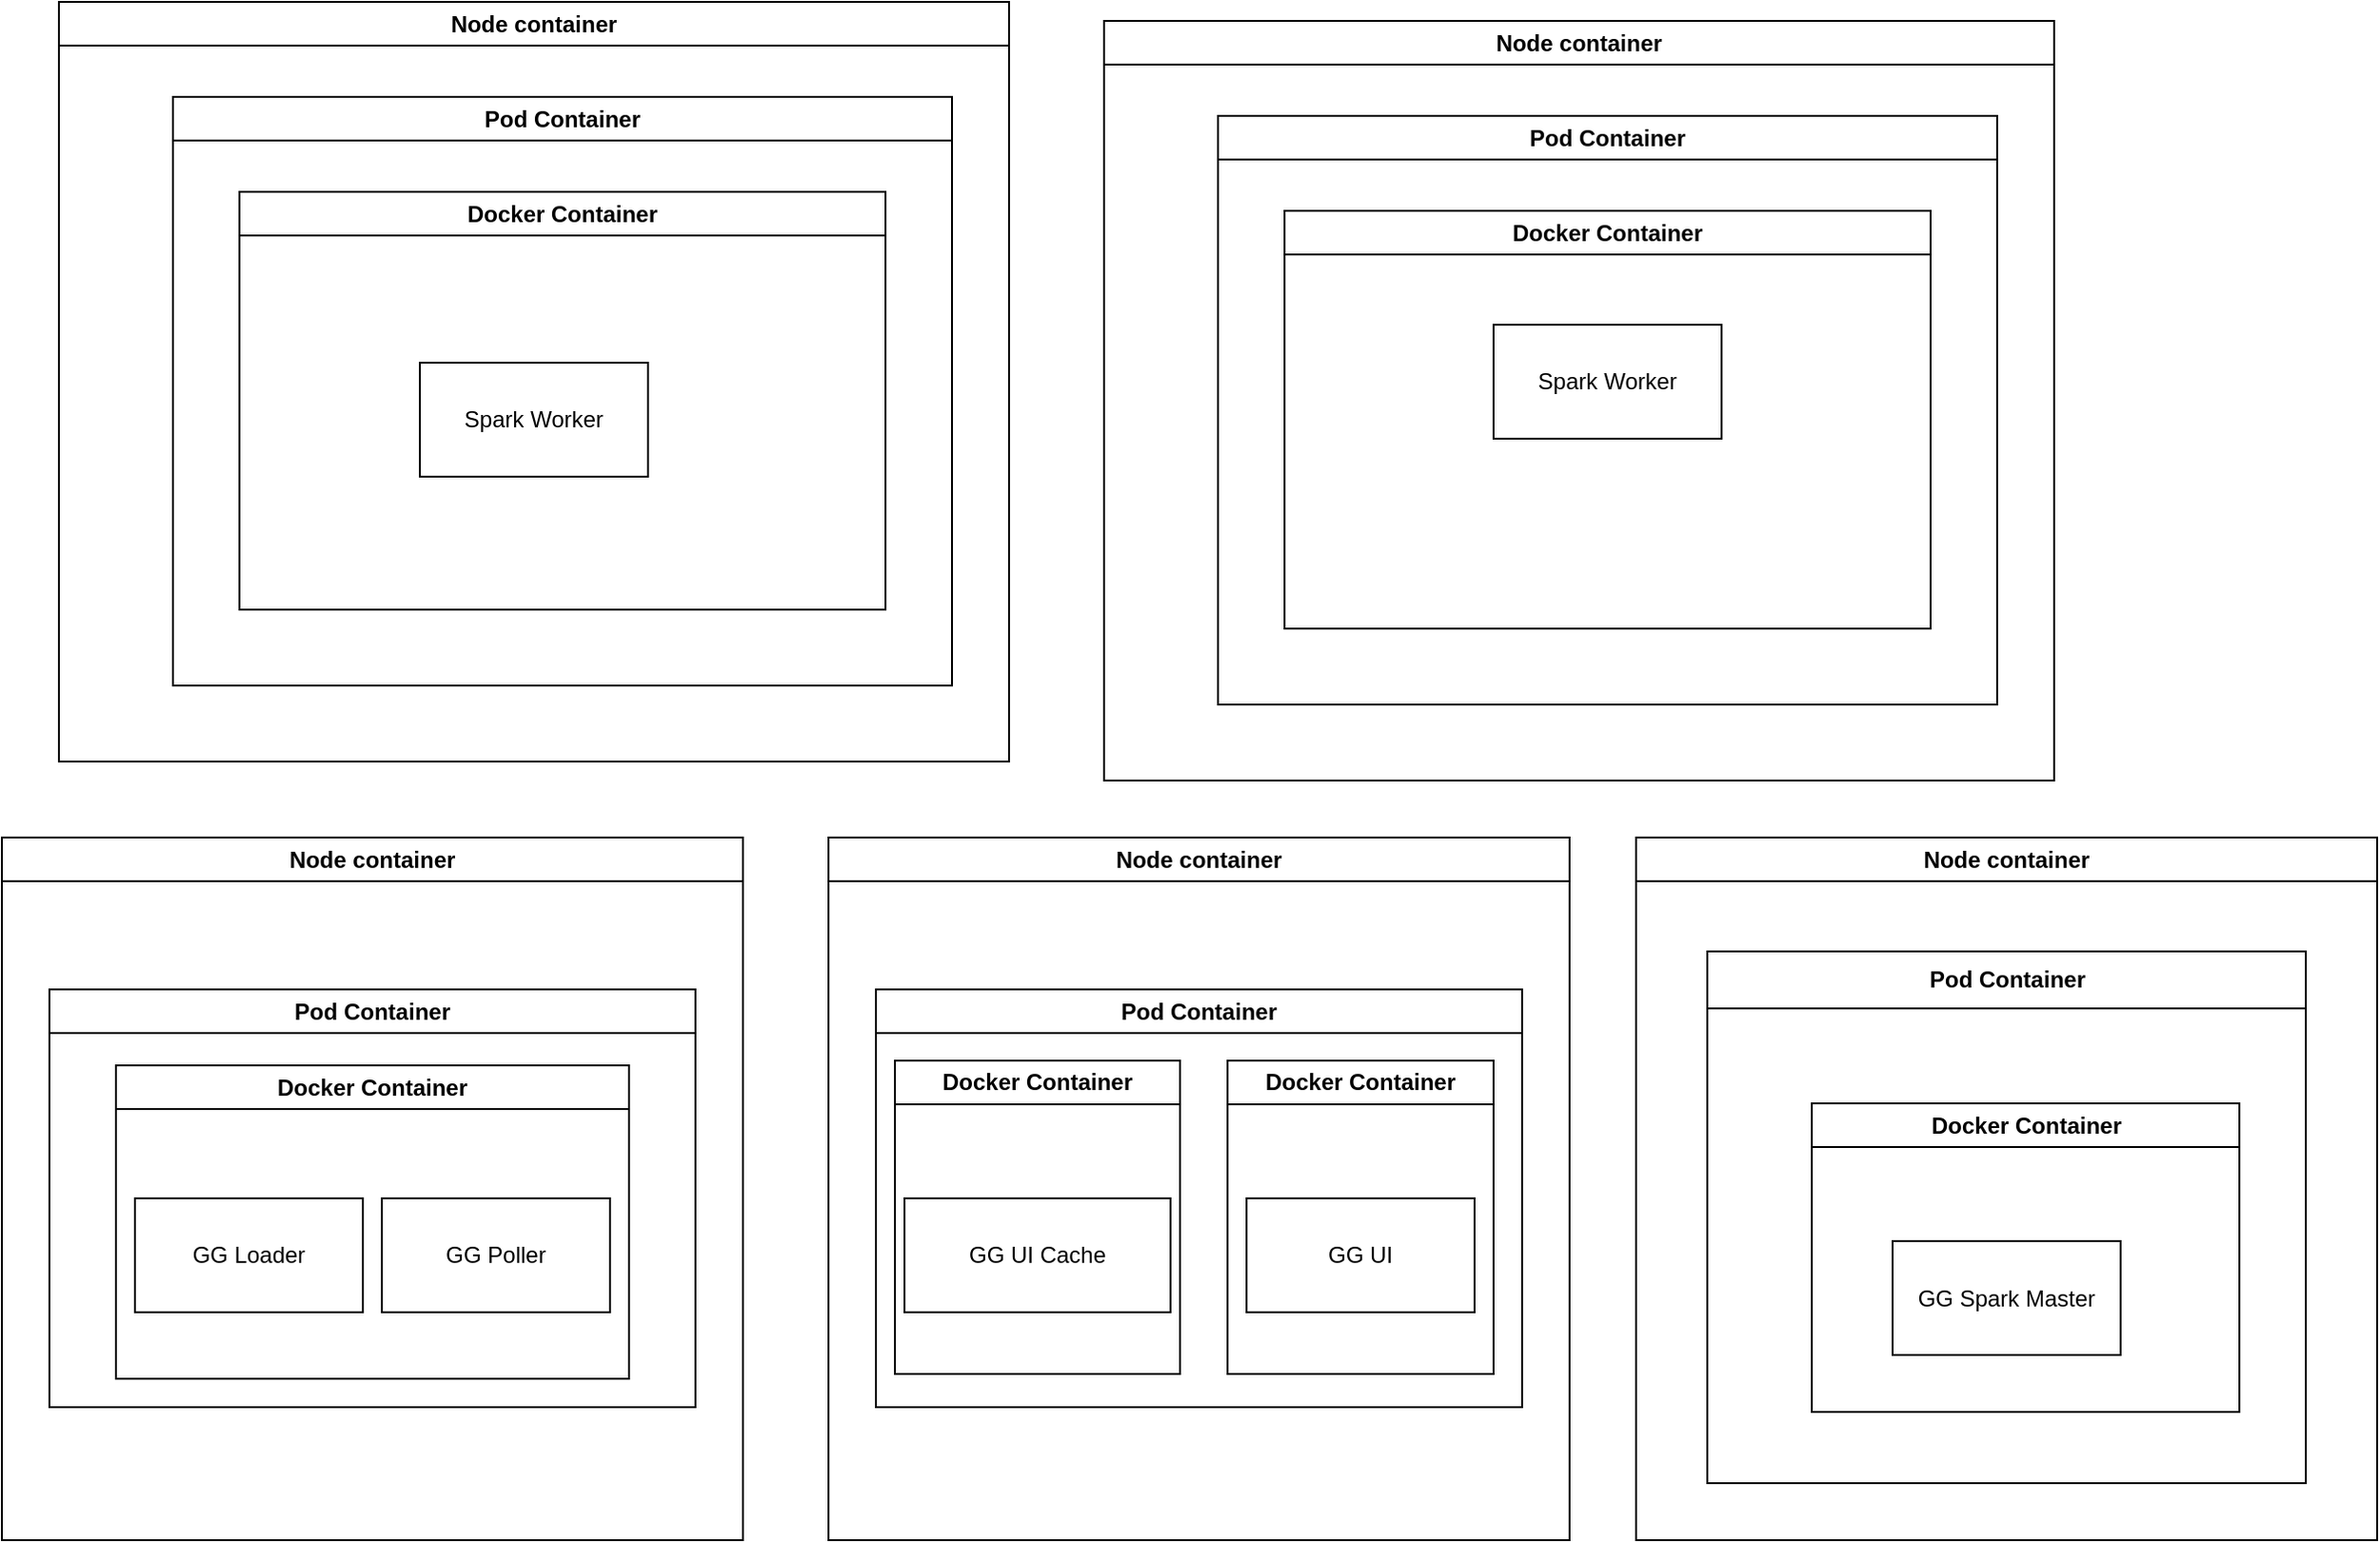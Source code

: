 <mxfile version="21.7.4" type="github">
  <diagram name="1 oldal" id="PECIXuEUNroKyanK3r6n">
    <mxGraphModel dx="1562" dy="841" grid="1" gridSize="10" guides="1" tooltips="1" connect="1" arrows="1" fold="1" page="1" pageScale="1" pageWidth="827" pageHeight="1169" math="0" shadow="0">
      <root>
        <mxCell id="0" />
        <mxCell id="1" parent="0" />
        <mxCell id="BNboJuSO8pRcp-xk_Tbs-8" value="Node container" style="swimlane;whiteSpace=wrap;html=1;" parent="1" vertex="1">
          <mxGeometry x="70" y="560" width="390" height="370" as="geometry" />
        </mxCell>
        <mxCell id="BNboJuSO8pRcp-xk_Tbs-6" value="Pod Container" style="swimlane;whiteSpace=wrap;html=1;" parent="BNboJuSO8pRcp-xk_Tbs-8" vertex="1">
          <mxGeometry x="25" y="80" width="340" height="220" as="geometry" />
        </mxCell>
        <mxCell id="BNboJuSO8pRcp-xk_Tbs-26" value="Docker&amp;nbsp;Container" style="swimlane;whiteSpace=wrap;html=1;" parent="BNboJuSO8pRcp-xk_Tbs-6" vertex="1">
          <mxGeometry x="35" y="40" width="270" height="165" as="geometry" />
        </mxCell>
        <mxCell id="BNboJuSO8pRcp-xk_Tbs-7" value="GG Loader" style="rounded=0;whiteSpace=wrap;html=1;" parent="BNboJuSO8pRcp-xk_Tbs-26" vertex="1">
          <mxGeometry x="10" y="70" width="120" height="60" as="geometry" />
        </mxCell>
        <mxCell id="BNboJuSO8pRcp-xk_Tbs-9" value="GG Poller" style="rounded=0;whiteSpace=wrap;html=1;" parent="BNboJuSO8pRcp-xk_Tbs-26" vertex="1">
          <mxGeometry x="140" y="70" width="120" height="60" as="geometry" />
        </mxCell>
        <mxCell id="BNboJuSO8pRcp-xk_Tbs-14" value="Node container" style="swimlane;whiteSpace=wrap;html=1;" parent="1" vertex="1">
          <mxGeometry x="505" y="560" width="390" height="370" as="geometry" />
        </mxCell>
        <mxCell id="BNboJuSO8pRcp-xk_Tbs-15" value="Pod Container" style="swimlane;whiteSpace=wrap;html=1;" parent="BNboJuSO8pRcp-xk_Tbs-14" vertex="1">
          <mxGeometry x="25" y="80" width="340" height="220" as="geometry" />
        </mxCell>
        <mxCell id="BNboJuSO8pRcp-xk_Tbs-27" value="Docker&amp;nbsp;Container" style="swimlane;whiteSpace=wrap;html=1;startSize=23;" parent="BNboJuSO8pRcp-xk_Tbs-15" vertex="1">
          <mxGeometry x="10" y="37.5" width="150" height="165" as="geometry" />
        </mxCell>
        <mxCell id="BNboJuSO8pRcp-xk_Tbs-16" value="GG UI Cache" style="rounded=0;whiteSpace=wrap;html=1;" parent="BNboJuSO8pRcp-xk_Tbs-27" vertex="1">
          <mxGeometry x="5" y="72.5" width="140" height="60" as="geometry" />
        </mxCell>
        <mxCell id="MmoPp05Q2WJgFsnyLfHN-1" value="Docker&amp;nbsp;Container" style="swimlane;whiteSpace=wrap;html=1;" vertex="1" parent="BNboJuSO8pRcp-xk_Tbs-15">
          <mxGeometry x="185" y="37.5" width="140" height="165" as="geometry" />
        </mxCell>
        <mxCell id="MmoPp05Q2WJgFsnyLfHN-3" value="GG UI" style="rounded=0;whiteSpace=wrap;html=1;" vertex="1" parent="MmoPp05Q2WJgFsnyLfHN-1">
          <mxGeometry x="10" y="72.5" width="120" height="60" as="geometry" />
        </mxCell>
        <mxCell id="BNboJuSO8pRcp-xk_Tbs-18" value="Node container" style="swimlane;whiteSpace=wrap;html=1;" parent="1" vertex="1">
          <mxGeometry x="930" y="560" width="390" height="370" as="geometry" />
        </mxCell>
        <mxCell id="BNboJuSO8pRcp-xk_Tbs-28" value="Pod Container" style="swimlane;whiteSpace=wrap;html=1;startSize=30;" parent="BNboJuSO8pRcp-xk_Tbs-18" vertex="1">
          <mxGeometry x="37.5" y="60" width="315" height="280" as="geometry" />
        </mxCell>
        <mxCell id="BNboJuSO8pRcp-xk_Tbs-19" value="Docker Container" style="swimlane;whiteSpace=wrap;html=1;" parent="BNboJuSO8pRcp-xk_Tbs-28" vertex="1">
          <mxGeometry x="55" y="80" width="225" height="162.5" as="geometry" />
        </mxCell>
        <mxCell id="BNboJuSO8pRcp-xk_Tbs-20" value="GG Spark Master" style="rounded=0;whiteSpace=wrap;html=1;" parent="BNboJuSO8pRcp-xk_Tbs-19" vertex="1">
          <mxGeometry x="42.5" y="72.5" width="120" height="60" as="geometry" />
        </mxCell>
        <mxCell id="BNboJuSO8pRcp-xk_Tbs-22" value="Node container" style="swimlane;whiteSpace=wrap;html=1;" parent="1" vertex="1">
          <mxGeometry x="100" y="120" width="500" height="400" as="geometry" />
        </mxCell>
        <mxCell id="BNboJuSO8pRcp-xk_Tbs-29" value="Pod Container" style="swimlane;whiteSpace=wrap;html=1;" parent="BNboJuSO8pRcp-xk_Tbs-22" vertex="1">
          <mxGeometry x="60" y="50" width="410" height="310" as="geometry" />
        </mxCell>
        <mxCell id="BNboJuSO8pRcp-xk_Tbs-23" value="Docker Container" style="swimlane;whiteSpace=wrap;html=1;" parent="BNboJuSO8pRcp-xk_Tbs-29" vertex="1">
          <mxGeometry x="35" y="50" width="340" height="220" as="geometry" />
        </mxCell>
        <mxCell id="BNboJuSO8pRcp-xk_Tbs-24" value="Spark Worker" style="rounded=0;whiteSpace=wrap;html=1;" parent="BNboJuSO8pRcp-xk_Tbs-23" vertex="1">
          <mxGeometry x="95" y="90" width="120" height="60" as="geometry" />
        </mxCell>
        <mxCell id="BNboJuSO8pRcp-xk_Tbs-30" value="Node container" style="swimlane;whiteSpace=wrap;html=1;" parent="1" vertex="1">
          <mxGeometry x="650" y="130" width="500" height="400" as="geometry" />
        </mxCell>
        <mxCell id="BNboJuSO8pRcp-xk_Tbs-31" value="Pod Container" style="swimlane;whiteSpace=wrap;html=1;" parent="BNboJuSO8pRcp-xk_Tbs-30" vertex="1">
          <mxGeometry x="60" y="50" width="410" height="310" as="geometry" />
        </mxCell>
        <mxCell id="BNboJuSO8pRcp-xk_Tbs-32" value="Docker Container" style="swimlane;whiteSpace=wrap;html=1;" parent="BNboJuSO8pRcp-xk_Tbs-31" vertex="1">
          <mxGeometry x="35" y="50" width="340" height="220" as="geometry" />
        </mxCell>
        <mxCell id="BNboJuSO8pRcp-xk_Tbs-33" value="Spark Worker" style="rounded=0;whiteSpace=wrap;html=1;" parent="BNboJuSO8pRcp-xk_Tbs-32" vertex="1">
          <mxGeometry x="110" y="60" width="120" height="60" as="geometry" />
        </mxCell>
      </root>
    </mxGraphModel>
  </diagram>
</mxfile>
